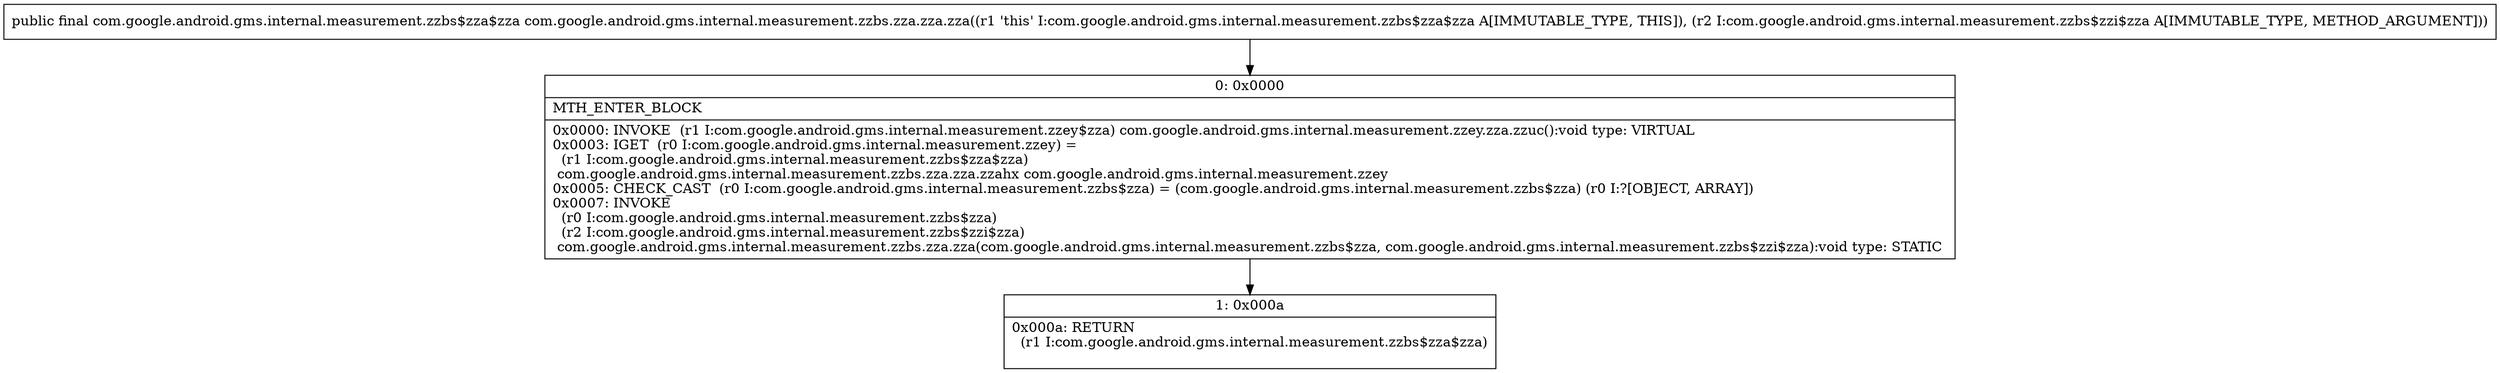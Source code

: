 digraph "CFG forcom.google.android.gms.internal.measurement.zzbs.zza.zza.zza(Lcom\/google\/android\/gms\/internal\/measurement\/zzbs$zzi$zza;)Lcom\/google\/android\/gms\/internal\/measurement\/zzbs$zza$zza;" {
Node_0 [shape=record,label="{0\:\ 0x0000|MTH_ENTER_BLOCK\l|0x0000: INVOKE  (r1 I:com.google.android.gms.internal.measurement.zzey$zza) com.google.android.gms.internal.measurement.zzey.zza.zzuc():void type: VIRTUAL \l0x0003: IGET  (r0 I:com.google.android.gms.internal.measurement.zzey) = \l  (r1 I:com.google.android.gms.internal.measurement.zzbs$zza$zza)\l com.google.android.gms.internal.measurement.zzbs.zza.zza.zzahx com.google.android.gms.internal.measurement.zzey \l0x0005: CHECK_CAST  (r0 I:com.google.android.gms.internal.measurement.zzbs$zza) = (com.google.android.gms.internal.measurement.zzbs$zza) (r0 I:?[OBJECT, ARRAY]) \l0x0007: INVOKE  \l  (r0 I:com.google.android.gms.internal.measurement.zzbs$zza)\l  (r2 I:com.google.android.gms.internal.measurement.zzbs$zzi$zza)\l com.google.android.gms.internal.measurement.zzbs.zza.zza(com.google.android.gms.internal.measurement.zzbs$zza, com.google.android.gms.internal.measurement.zzbs$zzi$zza):void type: STATIC \l}"];
Node_1 [shape=record,label="{1\:\ 0x000a|0x000a: RETURN  \l  (r1 I:com.google.android.gms.internal.measurement.zzbs$zza$zza)\l \l}"];
MethodNode[shape=record,label="{public final com.google.android.gms.internal.measurement.zzbs$zza$zza com.google.android.gms.internal.measurement.zzbs.zza.zza.zza((r1 'this' I:com.google.android.gms.internal.measurement.zzbs$zza$zza A[IMMUTABLE_TYPE, THIS]), (r2 I:com.google.android.gms.internal.measurement.zzbs$zzi$zza A[IMMUTABLE_TYPE, METHOD_ARGUMENT])) }"];
MethodNode -> Node_0;
Node_0 -> Node_1;
}


